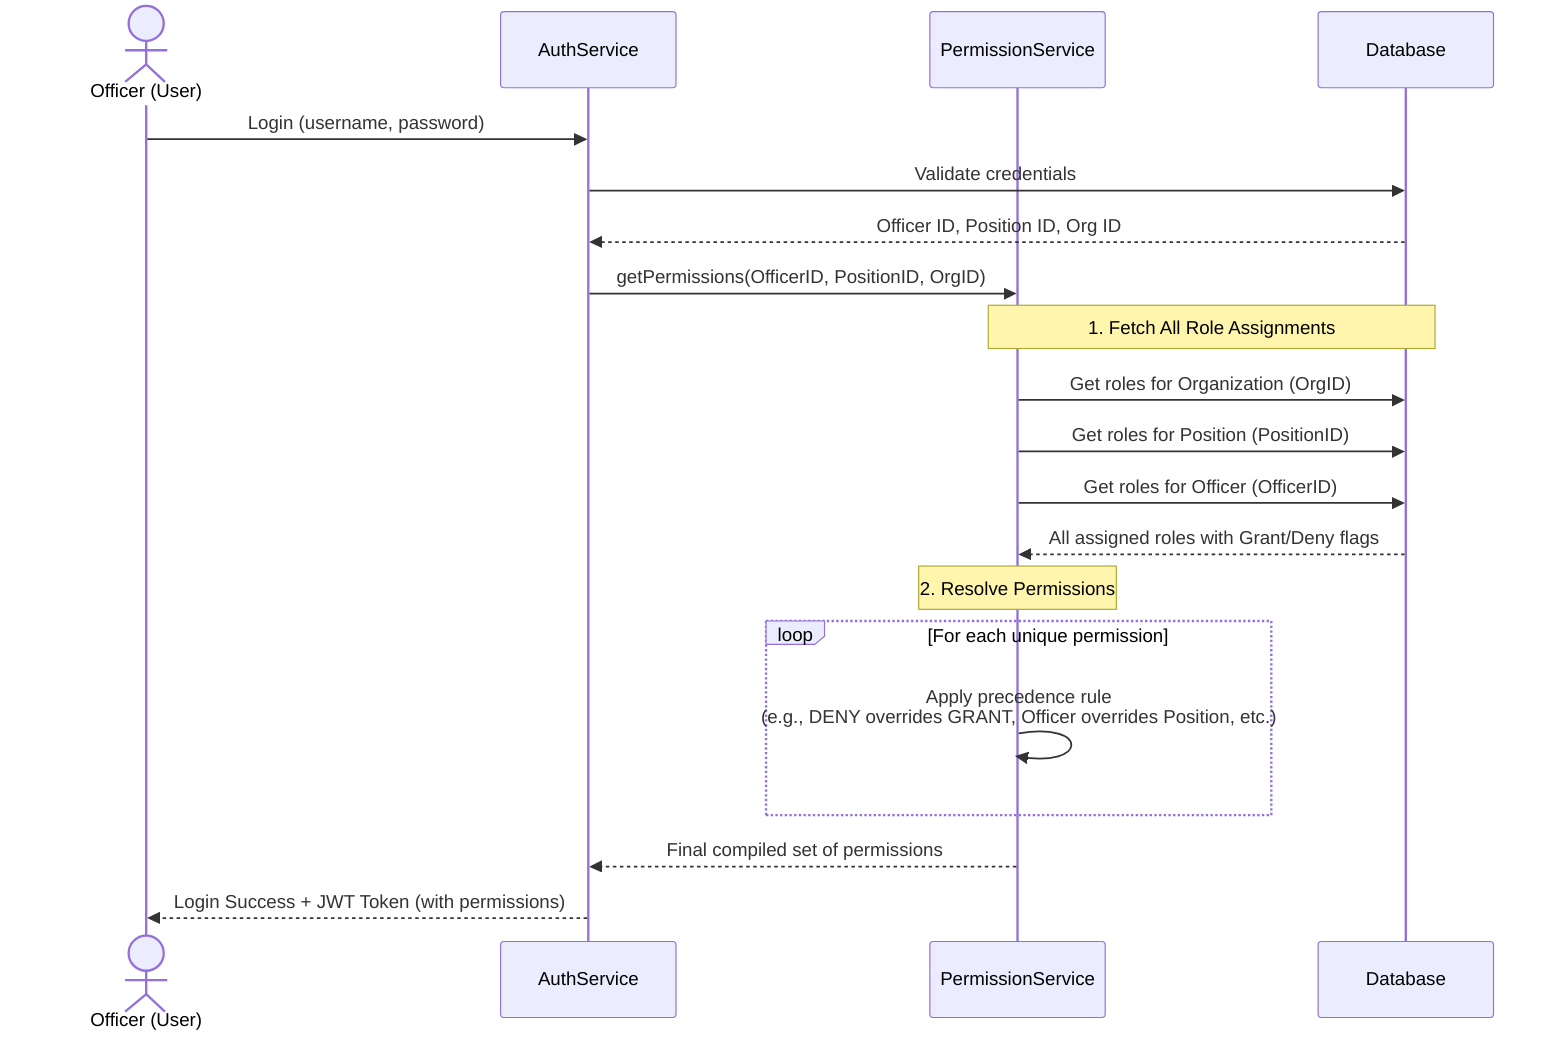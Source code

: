sequenceDiagram
    actor Officer as Officer (User)
    participant AuthService
    participant PermissionService
    participant DB as Database

    Officer->>AuthService: Login (username, password)
    AuthService->>DB: Validate credentials
    DB-->>AuthService: Officer ID, Position ID, Org ID
    AuthService->>PermissionService: getPermissions(OfficerID, PositionID, OrgID)
    
    Note over PermissionService, DB: 1. Fetch All Role Assignments
    PermissionService->>DB: Get roles for Organization (OrgID)
    PermissionService->>DB: Get roles for Position (PositionID)
    PermissionService->>DB: Get roles for Officer (OfficerID)
    DB-->>PermissionService: All assigned roles with Grant/Deny flags

    Note over PermissionService: 2. Resolve Permissions
    loop For each unique permission
        PermissionService->>PermissionService: Apply precedence rule<br>(e.g., DENY overrides GRANT, Officer overrides Position, etc.)
    end

    PermissionService-->>AuthService: Final compiled set of permissions
    AuthService-->>Officer: Login Success + JWT Token (with permissions)